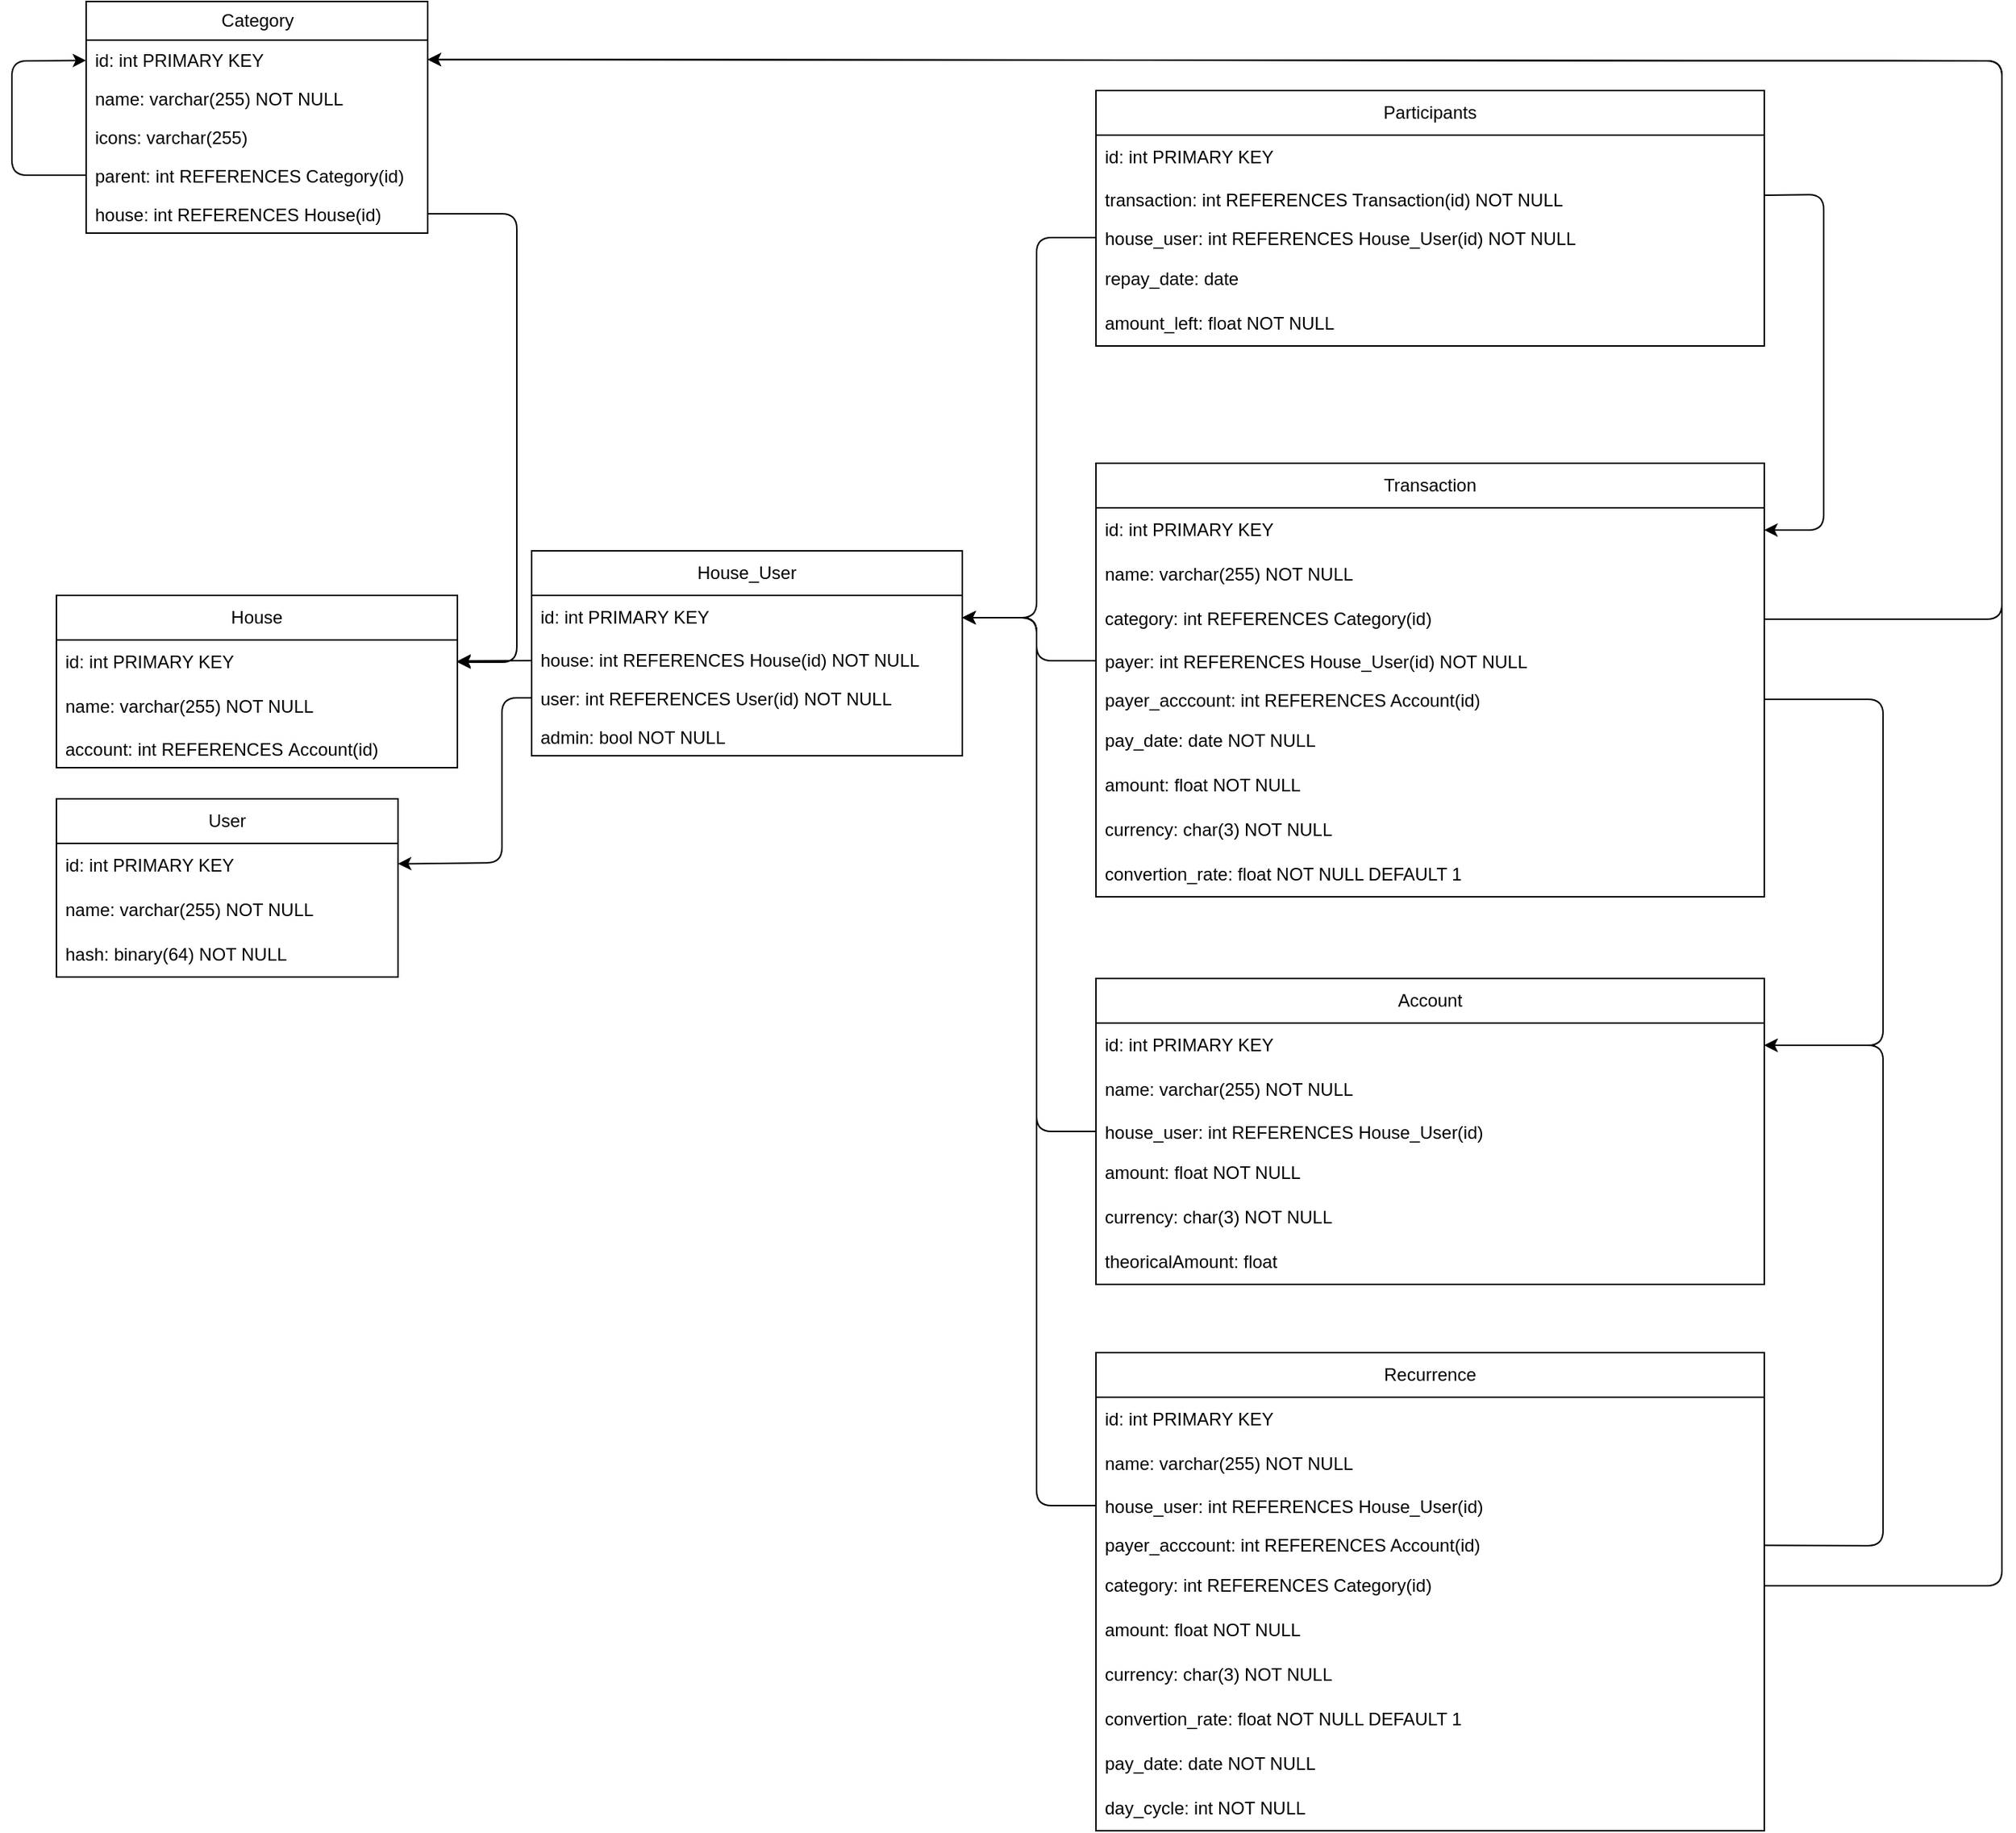 <mxfile>
    <diagram id="t7HYGVerP7RfYsxpI7l8" name="Page-1">
        <mxGraphModel dx="1949" dy="1349" grid="1" gridSize="10" guides="1" tooltips="1" connect="1" arrows="1" fold="1" page="0" pageScale="1" pageWidth="850" pageHeight="1100" math="0" shadow="0">
            <root>
                <mxCell id="0"/>
                <mxCell id="1" parent="0"/>
                <mxCell id="2" value="Category" style="swimlane;fontStyle=0;childLayout=stackLayout;horizontal=1;startSize=26;fillColor=none;horizontalStack=0;resizeParent=1;resizeParentMax=0;resizeLast=0;collapsible=1;marginBottom=0;html=1;" parent="1" vertex="1">
                    <mxGeometry x="-10" y="-40" width="230" height="156" as="geometry"/>
                </mxCell>
                <mxCell id="3" value="id: int PRIMARY KEY" style="text;strokeColor=none;fillColor=none;align=left;verticalAlign=top;spacingLeft=4;spacingRight=4;overflow=hidden;rotatable=0;points=[[0,0.5],[1,0.5]];portConstraint=eastwest;whiteSpace=wrap;html=1;" parent="2" vertex="1">
                    <mxGeometry y="26" width="230" height="26" as="geometry"/>
                </mxCell>
                <mxCell id="4" value="name: varchar(255) NOT NULL" style="text;strokeColor=none;fillColor=none;align=left;verticalAlign=top;spacingLeft=4;spacingRight=4;overflow=hidden;rotatable=0;points=[[0,0.5],[1,0.5]];portConstraint=eastwest;whiteSpace=wrap;html=1;" parent="2" vertex="1">
                    <mxGeometry y="52" width="230" height="26" as="geometry"/>
                </mxCell>
                <mxCell id="6" value="icons: varchar(255)&amp;nbsp;" style="text;strokeColor=none;fillColor=none;align=left;verticalAlign=top;spacingLeft=4;spacingRight=4;overflow=hidden;rotatable=0;points=[[0,0.5],[1,0.5]];portConstraint=eastwest;whiteSpace=wrap;html=1;" parent="2" vertex="1">
                    <mxGeometry y="78" width="230" height="26" as="geometry"/>
                </mxCell>
                <mxCell id="5" value="parent: int REFERENCES Category(id)" style="text;strokeColor=none;fillColor=none;align=left;verticalAlign=top;spacingLeft=4;spacingRight=4;overflow=hidden;rotatable=0;points=[[0,0.5],[1,0.5]];portConstraint=eastwest;whiteSpace=wrap;html=1;" parent="2" vertex="1">
                    <mxGeometry y="104" width="230" height="26" as="geometry"/>
                </mxCell>
                <mxCell id="7" value="" style="endArrow=classic;html=1;" parent="2" source="5" target="3" edge="1">
                    <mxGeometry width="50" height="50" relative="1" as="geometry">
                        <mxPoint x="350" y="260" as="sourcePoint"/>
                        <mxPoint x="400" y="210" as="targetPoint"/>
                        <Array as="points">
                            <mxPoint x="-50" y="117"/>
                            <mxPoint x="-50" y="40"/>
                        </Array>
                    </mxGeometry>
                </mxCell>
                <mxCell id="75" value="house: int REFERENCES House(id)" style="text;strokeColor=none;fillColor=none;align=left;verticalAlign=top;spacingLeft=4;spacingRight=4;overflow=hidden;rotatable=0;points=[[0,0.5],[1,0.5]];portConstraint=eastwest;whiteSpace=wrap;html=1;" parent="2" vertex="1">
                    <mxGeometry y="130" width="230" height="26" as="geometry"/>
                </mxCell>
                <mxCell id="8" value="House" style="swimlane;fontStyle=0;childLayout=stackLayout;horizontal=1;startSize=30;horizontalStack=0;resizeParent=1;resizeParentMax=0;resizeLast=0;collapsible=1;marginBottom=0;whiteSpace=wrap;html=1;" parent="1" vertex="1">
                    <mxGeometry x="-30" y="360" width="270" height="116" as="geometry"/>
                </mxCell>
                <mxCell id="9" value="id: int PRIMARY KEY" style="text;strokeColor=none;fillColor=none;align=left;verticalAlign=middle;spacingLeft=4;spacingRight=4;overflow=hidden;points=[[0,0.5],[1,0.5]];portConstraint=eastwest;rotatable=0;whiteSpace=wrap;html=1;" parent="8" vertex="1">
                    <mxGeometry y="30" width="270" height="30" as="geometry"/>
                </mxCell>
                <mxCell id="10" value="name: varchar(255) NOT NULL" style="text;strokeColor=none;fillColor=none;align=left;verticalAlign=middle;spacingLeft=4;spacingRight=4;overflow=hidden;points=[[0,0.5],[1,0.5]];portConstraint=eastwest;rotatable=0;whiteSpace=wrap;html=1;" parent="8" vertex="1">
                    <mxGeometry y="60" width="270" height="30" as="geometry"/>
                </mxCell>
                <mxCell id="60" value="account: int REFERENCES&amp;nbsp;&lt;span style=&quot;text-align: center;&quot;&gt;Account&lt;/span&gt;(id)" style="text;strokeColor=none;fillColor=none;align=left;verticalAlign=top;spacingLeft=4;spacingRight=4;overflow=hidden;rotatable=0;points=[[0,0.5],[1,0.5]];portConstraint=eastwest;whiteSpace=wrap;html=1;" parent="8" vertex="1">
                    <mxGeometry y="90" width="270" height="26" as="geometry"/>
                </mxCell>
                <mxCell id="12" value="User" style="swimlane;fontStyle=0;childLayout=stackLayout;horizontal=1;startSize=30;horizontalStack=0;resizeParent=1;resizeParentMax=0;resizeLast=0;collapsible=1;marginBottom=0;whiteSpace=wrap;html=1;" parent="1" vertex="1">
                    <mxGeometry x="-30" y="497" width="230" height="120" as="geometry">
                        <mxRectangle x="-30" y="480" width="70" height="30" as="alternateBounds"/>
                    </mxGeometry>
                </mxCell>
                <mxCell id="16" value="id: int PRIMARY KEY" style="text;strokeColor=none;fillColor=none;align=left;verticalAlign=middle;spacingLeft=4;spacingRight=4;overflow=hidden;points=[[0,0.5],[1,0.5]];portConstraint=eastwest;rotatable=0;whiteSpace=wrap;html=1;" parent="12" vertex="1">
                    <mxGeometry y="30" width="230" height="30" as="geometry"/>
                </mxCell>
                <mxCell id="17" value="name: varchar(255) NOT NULL" style="text;strokeColor=none;fillColor=none;align=left;verticalAlign=middle;spacingLeft=4;spacingRight=4;overflow=hidden;points=[[0,0.5],[1,0.5]];portConstraint=eastwest;rotatable=0;whiteSpace=wrap;html=1;" parent="12" vertex="1">
                    <mxGeometry y="60" width="230" height="30" as="geometry"/>
                </mxCell>
                <mxCell id="74" value="hash: binary(64) NOT NULL" style="text;strokeColor=none;fillColor=none;align=left;verticalAlign=middle;spacingLeft=4;spacingRight=4;overflow=hidden;points=[[0,0.5],[1,0.5]];portConstraint=eastwest;rotatable=0;whiteSpace=wrap;html=1;" parent="12" vertex="1">
                    <mxGeometry y="90" width="230" height="30" as="geometry"/>
                </mxCell>
                <mxCell id="19" value="House_User" style="swimlane;fontStyle=0;childLayout=stackLayout;horizontal=1;startSize=30;horizontalStack=0;resizeParent=1;resizeParentMax=0;resizeLast=0;collapsible=1;marginBottom=0;whiteSpace=wrap;html=1;" parent="1" vertex="1">
                    <mxGeometry x="290" y="330" width="290" height="138" as="geometry"/>
                </mxCell>
                <mxCell id="23" value="id: int PRIMARY KEY" style="text;strokeColor=none;fillColor=none;align=left;verticalAlign=middle;spacingLeft=4;spacingRight=4;overflow=hidden;points=[[0,0.5],[1,0.5]];portConstraint=eastwest;rotatable=0;whiteSpace=wrap;html=1;" parent="19" vertex="1">
                    <mxGeometry y="30" width="290" height="30" as="geometry"/>
                </mxCell>
                <mxCell id="24" value="house: int REFERENCES House(id) NOT NULL" style="text;strokeColor=none;fillColor=none;align=left;verticalAlign=top;spacingLeft=4;spacingRight=4;overflow=hidden;rotatable=0;points=[[0,0.5],[1,0.5]];portConstraint=eastwest;whiteSpace=wrap;html=1;" parent="19" vertex="1">
                    <mxGeometry y="60" width="290" height="26" as="geometry"/>
                </mxCell>
                <mxCell id="28" value="user: int REFERENCES User(id) NOT NULL" style="text;strokeColor=none;fillColor=none;align=left;verticalAlign=top;spacingLeft=4;spacingRight=4;overflow=hidden;rotatable=0;points=[[0,0.5],[1,0.5]];portConstraint=eastwest;whiteSpace=wrap;html=1;" parent="19" vertex="1">
                    <mxGeometry y="86" width="290" height="26" as="geometry"/>
                </mxCell>
                <mxCell id="77" value="admin: bool NOT NULL" style="text;strokeColor=none;fillColor=none;align=left;verticalAlign=top;spacingLeft=4;spacingRight=4;overflow=hidden;rotatable=0;points=[[0,0.5],[1,0.5]];portConstraint=eastwest;whiteSpace=wrap;html=1;" parent="19" vertex="1">
                    <mxGeometry y="112" width="290" height="26" as="geometry"/>
                </mxCell>
                <mxCell id="31" value="" style="endArrow=classic;html=1;" parent="1" source="24" target="9" edge="1">
                    <mxGeometry width="50" height="50" relative="1" as="geometry">
                        <mxPoint x="510" y="400" as="sourcePoint"/>
                        <mxPoint x="560" y="350" as="targetPoint"/>
                    </mxGeometry>
                </mxCell>
                <mxCell id="32" value="" style="endArrow=classic;html=1;" parent="1" source="28" target="16" edge="1">
                    <mxGeometry width="50" height="50" relative="1" as="geometry">
                        <mxPoint x="510" y="400" as="sourcePoint"/>
                        <mxPoint x="560" y="350" as="targetPoint"/>
                        <Array as="points">
                            <mxPoint x="270" y="429"/>
                            <mxPoint x="270" y="540"/>
                        </Array>
                    </mxGeometry>
                </mxCell>
                <mxCell id="33" value="Transaction" style="swimlane;fontStyle=0;childLayout=stackLayout;horizontal=1;startSize=30;horizontalStack=0;resizeParent=1;resizeParentMax=0;resizeLast=0;collapsible=1;marginBottom=0;whiteSpace=wrap;html=1;" parent="1" vertex="1">
                    <mxGeometry x="670" y="271" width="450" height="292" as="geometry"/>
                </mxCell>
                <mxCell id="37" value="id: int PRIMARY KEY" style="text;strokeColor=none;fillColor=none;align=left;verticalAlign=middle;spacingLeft=4;spacingRight=4;overflow=hidden;points=[[0,0.5],[1,0.5]];portConstraint=eastwest;rotatable=0;whiteSpace=wrap;html=1;" parent="33" vertex="1">
                    <mxGeometry y="30" width="450" height="30" as="geometry"/>
                </mxCell>
                <mxCell id="73" value="name: varchar(255) NOT NULL" style="text;strokeColor=none;fillColor=none;align=left;verticalAlign=middle;spacingLeft=4;spacingRight=4;overflow=hidden;points=[[0,0.5],[1,0.5]];portConstraint=eastwest;rotatable=0;whiteSpace=wrap;html=1;" parent="33" vertex="1">
                    <mxGeometry y="60" width="450" height="30" as="geometry"/>
                </mxCell>
                <mxCell id="34" value="category: int REFERENCES Category(id)" style="text;strokeColor=none;fillColor=none;align=left;verticalAlign=middle;spacingLeft=4;spacingRight=4;overflow=hidden;points=[[0,0.5],[1,0.5]];portConstraint=eastwest;rotatable=0;whiteSpace=wrap;html=1;" parent="33" vertex="1">
                    <mxGeometry y="90" width="450" height="30" as="geometry"/>
                </mxCell>
                <mxCell id="39" value="payer: int REFERENCES House_User(id) NOT NULL" style="text;strokeColor=none;fillColor=none;align=left;verticalAlign=top;spacingLeft=4;spacingRight=4;overflow=hidden;rotatable=0;points=[[0,0.5],[1,0.5]];portConstraint=eastwest;whiteSpace=wrap;html=1;" parent="33" vertex="1">
                    <mxGeometry y="120" width="450" height="26" as="geometry"/>
                </mxCell>
                <mxCell id="78" value="payer_acccount: int REFERENCES Account(id)" style="text;strokeColor=none;fillColor=none;align=left;verticalAlign=top;spacingLeft=4;spacingRight=4;overflow=hidden;rotatable=0;points=[[0,0.5],[1,0.5]];portConstraint=eastwest;whiteSpace=wrap;html=1;" parent="33" vertex="1">
                    <mxGeometry y="146" width="450" height="26" as="geometry"/>
                </mxCell>
                <mxCell id="89" value="pay_date: date NOT NULL" style="text;strokeColor=none;fillColor=none;align=left;verticalAlign=middle;spacingLeft=4;spacingRight=4;overflow=hidden;points=[[0,0.5],[1,0.5]];portConstraint=eastwest;rotatable=0;whiteSpace=wrap;html=1;" parent="33" vertex="1">
                    <mxGeometry y="172" width="450" height="30" as="geometry"/>
                </mxCell>
                <mxCell id="35" value="amount: float NOT NULL" style="text;strokeColor=none;fillColor=none;align=left;verticalAlign=middle;spacingLeft=4;spacingRight=4;overflow=hidden;points=[[0,0.5],[1,0.5]];portConstraint=eastwest;rotatable=0;whiteSpace=wrap;html=1;" parent="33" vertex="1">
                    <mxGeometry y="202" width="450" height="30" as="geometry"/>
                </mxCell>
                <mxCell id="83" value="currency: char(3) NOT NULL" style="text;strokeColor=none;fillColor=none;align=left;verticalAlign=middle;spacingLeft=4;spacingRight=4;overflow=hidden;points=[[0,0.5],[1,0.5]];portConstraint=eastwest;rotatable=0;whiteSpace=wrap;html=1;" parent="33" vertex="1">
                    <mxGeometry y="232" width="450" height="30" as="geometry"/>
                </mxCell>
                <mxCell id="84" value="convertion_rate: float NOT NULL DEFAULT 1" style="text;strokeColor=none;fillColor=none;align=left;verticalAlign=middle;spacingLeft=4;spacingRight=4;overflow=hidden;points=[[0,0.5],[1,0.5]];portConstraint=eastwest;rotatable=0;whiteSpace=wrap;html=1;" parent="33" vertex="1">
                    <mxGeometry y="262" width="450" height="30" as="geometry"/>
                </mxCell>
                <mxCell id="41" value="" style="endArrow=classic;html=1;" parent="1" source="34" target="3" edge="1">
                    <mxGeometry width="50" height="50" relative="1" as="geometry">
                        <mxPoint x="610" y="500" as="sourcePoint"/>
                        <mxPoint x="660" y="450" as="targetPoint"/>
                        <Array as="points">
                            <mxPoint x="1280" y="376"/>
                            <mxPoint x="1280"/>
                        </Array>
                    </mxGeometry>
                </mxCell>
                <mxCell id="42" value="Participants" style="swimlane;fontStyle=0;childLayout=stackLayout;horizontal=1;startSize=30;horizontalStack=0;resizeParent=1;resizeParentMax=0;resizeLast=0;collapsible=1;marginBottom=0;whiteSpace=wrap;html=1;" parent="1" vertex="1">
                    <mxGeometry x="670" y="20" width="450" height="172" as="geometry"/>
                </mxCell>
                <mxCell id="46" value="id: int PRIMARY KEY" style="text;strokeColor=none;fillColor=none;align=left;verticalAlign=middle;spacingLeft=4;spacingRight=4;overflow=hidden;points=[[0,0.5],[1,0.5]];portConstraint=eastwest;rotatable=0;whiteSpace=wrap;html=1;" parent="42" vertex="1">
                    <mxGeometry y="30" width="450" height="30" as="geometry"/>
                </mxCell>
                <mxCell id="47" value="transaction: int REFERENCES Transaction(id) NOT NULL" style="text;strokeColor=none;fillColor=none;align=left;verticalAlign=top;spacingLeft=4;spacingRight=4;overflow=hidden;rotatable=0;points=[[0,0.5],[1,0.5]];portConstraint=eastwest;whiteSpace=wrap;html=1;" parent="42" vertex="1">
                    <mxGeometry y="60" width="450" height="26" as="geometry"/>
                </mxCell>
                <mxCell id="49" value="house_user: int REFERENCES House_User(id) NOT NULL" style="text;strokeColor=none;fillColor=none;align=left;verticalAlign=top;spacingLeft=4;spacingRight=4;overflow=hidden;rotatable=0;points=[[0,0.5],[1,0.5]];portConstraint=eastwest;whiteSpace=wrap;html=1;" parent="42" vertex="1">
                    <mxGeometry y="86" width="450" height="26" as="geometry"/>
                </mxCell>
                <mxCell id="90" value="repay_date: date" style="text;strokeColor=none;fillColor=none;align=left;verticalAlign=middle;spacingLeft=4;spacingRight=4;overflow=hidden;points=[[0,0.5],[1,0.5]];portConstraint=eastwest;rotatable=0;whiteSpace=wrap;html=1;" parent="42" vertex="1">
                    <mxGeometry y="112" width="450" height="30" as="geometry"/>
                </mxCell>
                <mxCell id="107" value="amount_left: float NOT NULL" style="text;strokeColor=none;fillColor=none;align=left;verticalAlign=middle;spacingLeft=4;spacingRight=4;overflow=hidden;points=[[0,0.5],[1,0.5]];portConstraint=eastwest;rotatable=0;whiteSpace=wrap;html=1;" parent="42" vertex="1">
                    <mxGeometry y="142" width="450" height="30" as="geometry"/>
                </mxCell>
                <mxCell id="52" value="" style="endArrow=classic;html=1;" parent="1" source="47" target="37" edge="1">
                    <mxGeometry width="50" height="50" relative="1" as="geometry">
                        <mxPoint x="610" y="500" as="sourcePoint"/>
                        <mxPoint x="660" y="450" as="targetPoint"/>
                        <Array as="points">
                            <mxPoint x="1160" y="90"/>
                            <mxPoint x="1160" y="316"/>
                        </Array>
                    </mxGeometry>
                </mxCell>
                <mxCell id="53" value="Account" style="swimlane;fontStyle=0;childLayout=stackLayout;horizontal=1;startSize=30;horizontalStack=0;resizeParent=1;resizeParentMax=0;resizeLast=0;collapsible=1;marginBottom=0;whiteSpace=wrap;html=1;" parent="1" vertex="1">
                    <mxGeometry x="670" y="618" width="450" height="206" as="geometry"/>
                </mxCell>
                <mxCell id="57" value="id: int PRIMARY KEY" style="text;strokeColor=none;fillColor=none;align=left;verticalAlign=middle;spacingLeft=4;spacingRight=4;overflow=hidden;points=[[0,0.5],[1,0.5]];portConstraint=eastwest;rotatable=0;whiteSpace=wrap;html=1;" parent="53" vertex="1">
                    <mxGeometry y="30" width="450" height="30" as="geometry"/>
                </mxCell>
                <mxCell id="66" value="name: varchar(255) NOT NULL" style="text;strokeColor=none;fillColor=none;align=left;verticalAlign=middle;spacingLeft=4;spacingRight=4;overflow=hidden;points=[[0,0.5],[1,0.5]];portConstraint=eastwest;rotatable=0;whiteSpace=wrap;html=1;" parent="53" vertex="1">
                    <mxGeometry y="60" width="450" height="30" as="geometry"/>
                </mxCell>
                <mxCell id="58" value="house_user: int REFERENCES House_User(id)" style="text;strokeColor=none;fillColor=none;align=left;verticalAlign=top;spacingLeft=4;spacingRight=4;overflow=hidden;rotatable=0;points=[[0,0.5],[1,0.5]];portConstraint=eastwest;whiteSpace=wrap;html=1;" parent="53" vertex="1">
                    <mxGeometry y="90" width="450" height="26" as="geometry"/>
                </mxCell>
                <mxCell id="59" value="amount: float NOT NULL" style="text;strokeColor=none;fillColor=none;align=left;verticalAlign=middle;spacingLeft=4;spacingRight=4;overflow=hidden;points=[[0,0.5],[1,0.5]];portConstraint=eastwest;rotatable=0;whiteSpace=wrap;html=1;" parent="53" vertex="1">
                    <mxGeometry y="116" width="450" height="30" as="geometry"/>
                </mxCell>
                <mxCell id="81" value="currency: char(3) NOT NULL" style="text;strokeColor=none;fillColor=none;align=left;verticalAlign=middle;spacingLeft=4;spacingRight=4;overflow=hidden;points=[[0,0.5],[1,0.5]];portConstraint=eastwest;rotatable=0;whiteSpace=wrap;html=1;" parent="53" vertex="1">
                    <mxGeometry y="146" width="450" height="30" as="geometry"/>
                </mxCell>
                <mxCell id="80" value="theoricalAmount: float" style="text;strokeColor=none;fillColor=none;align=left;verticalAlign=middle;spacingLeft=4;spacingRight=4;overflow=hidden;points=[[0,0.5],[1,0.5]];portConstraint=eastwest;rotatable=0;whiteSpace=wrap;html=1;" parent="53" vertex="1">
                    <mxGeometry y="176" width="450" height="30" as="geometry"/>
                </mxCell>
                <mxCell id="62" value="" style="endArrow=classic;html=1;" parent="1" source="58" target="23" edge="1">
                    <mxGeometry width="50" height="50" relative="1" as="geometry">
                        <mxPoint x="620" y="460" as="sourcePoint"/>
                        <mxPoint x="670" y="410" as="targetPoint"/>
                        <Array as="points">
                            <mxPoint x="630" y="721"/>
                            <mxPoint x="630" y="375"/>
                        </Array>
                    </mxGeometry>
                </mxCell>
                <mxCell id="63" value="" style="endArrow=classic;html=1;" parent="1" source="39" target="23" edge="1">
                    <mxGeometry width="50" height="50" relative="1" as="geometry">
                        <mxPoint x="620" y="460" as="sourcePoint"/>
                        <mxPoint x="670" y="410" as="targetPoint"/>
                        <Array as="points">
                            <mxPoint x="630" y="404"/>
                            <mxPoint x="630" y="375"/>
                        </Array>
                    </mxGeometry>
                </mxCell>
                <mxCell id="64" value="" style="endArrow=classic;html=1;" parent="1" source="49" target="23" edge="1">
                    <mxGeometry width="50" height="50" relative="1" as="geometry">
                        <mxPoint x="620" y="400" as="sourcePoint"/>
                        <mxPoint x="670" y="350" as="targetPoint"/>
                        <Array as="points">
                            <mxPoint x="630" y="119"/>
                            <mxPoint x="630" y="375"/>
                        </Array>
                    </mxGeometry>
                </mxCell>
                <mxCell id="76" value="" style="endArrow=classic;html=1;" parent="1" source="75" target="9" edge="1">
                    <mxGeometry width="50" height="50" relative="1" as="geometry">
                        <mxPoint x="310" y="220" as="sourcePoint"/>
                        <mxPoint x="360" y="170" as="targetPoint"/>
                        <Array as="points">
                            <mxPoint x="280" y="103"/>
                            <mxPoint x="280" y="405"/>
                        </Array>
                    </mxGeometry>
                </mxCell>
                <mxCell id="91" value="Recurrence" style="swimlane;fontStyle=0;childLayout=stackLayout;horizontal=1;startSize=30;horizontalStack=0;resizeParent=1;resizeParentMax=0;resizeLast=0;collapsible=1;marginBottom=0;whiteSpace=wrap;html=1;" parent="1" vertex="1">
                    <mxGeometry x="670" y="870" width="450" height="322" as="geometry"/>
                </mxCell>
                <mxCell id="92" value="id: int PRIMARY KEY" style="text;strokeColor=none;fillColor=none;align=left;verticalAlign=middle;spacingLeft=4;spacingRight=4;overflow=hidden;points=[[0,0.5],[1,0.5]];portConstraint=eastwest;rotatable=0;whiteSpace=wrap;html=1;" parent="91" vertex="1">
                    <mxGeometry y="30" width="450" height="30" as="geometry"/>
                </mxCell>
                <mxCell id="93" value="name: varchar(255) NOT NULL" style="text;strokeColor=none;fillColor=none;align=left;verticalAlign=middle;spacingLeft=4;spacingRight=4;overflow=hidden;points=[[0,0.5],[1,0.5]];portConstraint=eastwest;rotatable=0;whiteSpace=wrap;html=1;" parent="91" vertex="1">
                    <mxGeometry y="60" width="450" height="30" as="geometry"/>
                </mxCell>
                <mxCell id="94" value="house_user: int REFERENCES House_User(id)" style="text;strokeColor=none;fillColor=none;align=left;verticalAlign=top;spacingLeft=4;spacingRight=4;overflow=hidden;rotatable=0;points=[[0,0.5],[1,0.5]];portConstraint=eastwest;whiteSpace=wrap;html=1;" parent="91" vertex="1">
                    <mxGeometry y="90" width="450" height="26" as="geometry"/>
                </mxCell>
                <mxCell id="102" value="payer_acccount: int REFERENCES Account(id)" style="text;strokeColor=none;fillColor=none;align=left;verticalAlign=top;spacingLeft=4;spacingRight=4;overflow=hidden;rotatable=0;points=[[0,0.5],[1,0.5]];portConstraint=eastwest;whiteSpace=wrap;html=1;" parent="91" vertex="1">
                    <mxGeometry y="116" width="450" height="26" as="geometry"/>
                </mxCell>
                <mxCell id="105" value="category: int REFERENCES Category(id)" style="text;strokeColor=none;fillColor=none;align=left;verticalAlign=middle;spacingLeft=4;spacingRight=4;overflow=hidden;points=[[0,0.5],[1,0.5]];portConstraint=eastwest;rotatable=0;whiteSpace=wrap;html=1;" parent="91" vertex="1">
                    <mxGeometry y="142" width="450" height="30" as="geometry"/>
                </mxCell>
                <mxCell id="95" value="amount: float NOT NULL" style="text;strokeColor=none;fillColor=none;align=left;verticalAlign=middle;spacingLeft=4;spacingRight=4;overflow=hidden;points=[[0,0.5],[1,0.5]];portConstraint=eastwest;rotatable=0;whiteSpace=wrap;html=1;" parent="91" vertex="1">
                    <mxGeometry y="172" width="450" height="30" as="geometry"/>
                </mxCell>
                <mxCell id="96" value="currency: char(3) NOT NULL" style="text;strokeColor=none;fillColor=none;align=left;verticalAlign=middle;spacingLeft=4;spacingRight=4;overflow=hidden;points=[[0,0.5],[1,0.5]];portConstraint=eastwest;rotatable=0;whiteSpace=wrap;html=1;" parent="91" vertex="1">
                    <mxGeometry y="202" width="450" height="30" as="geometry"/>
                </mxCell>
                <mxCell id="98" value="convertion_rate: float NOT NULL DEFAULT 1" style="text;strokeColor=none;fillColor=none;align=left;verticalAlign=middle;spacingLeft=4;spacingRight=4;overflow=hidden;points=[[0,0.5],[1,0.5]];portConstraint=eastwest;rotatable=0;whiteSpace=wrap;html=1;" parent="91" vertex="1">
                    <mxGeometry y="232" width="450" height="30" as="geometry"/>
                </mxCell>
                <mxCell id="100" value="pay_date: date NOT NULL" style="text;strokeColor=none;fillColor=none;align=left;verticalAlign=middle;spacingLeft=4;spacingRight=4;overflow=hidden;points=[[0,0.5],[1,0.5]];portConstraint=eastwest;rotatable=0;whiteSpace=wrap;html=1;" parent="91" vertex="1">
                    <mxGeometry y="262" width="450" height="30" as="geometry"/>
                </mxCell>
                <mxCell id="101" value="day_cycle: int NOT NULL" style="text;strokeColor=none;fillColor=none;align=left;verticalAlign=middle;spacingLeft=4;spacingRight=4;overflow=hidden;points=[[0,0.5],[1,0.5]];portConstraint=eastwest;rotatable=0;whiteSpace=wrap;html=1;" parent="91" vertex="1">
                    <mxGeometry y="292" width="450" height="30" as="geometry"/>
                </mxCell>
                <mxCell id="103" value="" style="endArrow=classic;html=1;" parent="1" source="102" target="57" edge="1">
                    <mxGeometry width="50" height="50" relative="1" as="geometry">
                        <mxPoint x="1310" y="690" as="sourcePoint"/>
                        <mxPoint x="1310" y="1026.6" as="targetPoint"/>
                        <Array as="points">
                            <mxPoint x="1200" y="1000"/>
                            <mxPoint x="1200" y="663"/>
                        </Array>
                    </mxGeometry>
                </mxCell>
                <mxCell id="104" value="" style="endArrow=classic;html=1;" parent="1" source="94" target="23" edge="1">
                    <mxGeometry width="50" height="50" relative="1" as="geometry">
                        <mxPoint x="370" y="870" as="sourcePoint"/>
                        <mxPoint x="370" y="1023" as="targetPoint"/>
                        <Array as="points">
                            <mxPoint x="630" y="973"/>
                            <mxPoint x="630" y="375"/>
                        </Array>
                    </mxGeometry>
                </mxCell>
                <mxCell id="106" value="" style="endArrow=classic;html=1;" parent="1" source="105" target="3" edge="1">
                    <mxGeometry width="50" height="50" relative="1" as="geometry">
                        <mxPoint x="1130" y="439" as="sourcePoint"/>
                        <mxPoint x="230" y="89" as="targetPoint"/>
                        <Array as="points">
                            <mxPoint x="1280" y="1027"/>
                            <mxPoint x="1280"/>
                        </Array>
                    </mxGeometry>
                </mxCell>
                <mxCell id="108" value="" style="endArrow=classic;html=1;" edge="1" parent="1" source="78" target="57">
                    <mxGeometry width="50" height="50" relative="1" as="geometry">
                        <mxPoint x="1130" y="1010" as="sourcePoint"/>
                        <mxPoint x="1130" y="673" as="targetPoint"/>
                        <Array as="points">
                            <mxPoint x="1200" y="430"/>
                            <mxPoint x="1200" y="663"/>
                        </Array>
                    </mxGeometry>
                </mxCell>
            </root>
        </mxGraphModel>
    </diagram>
</mxfile>